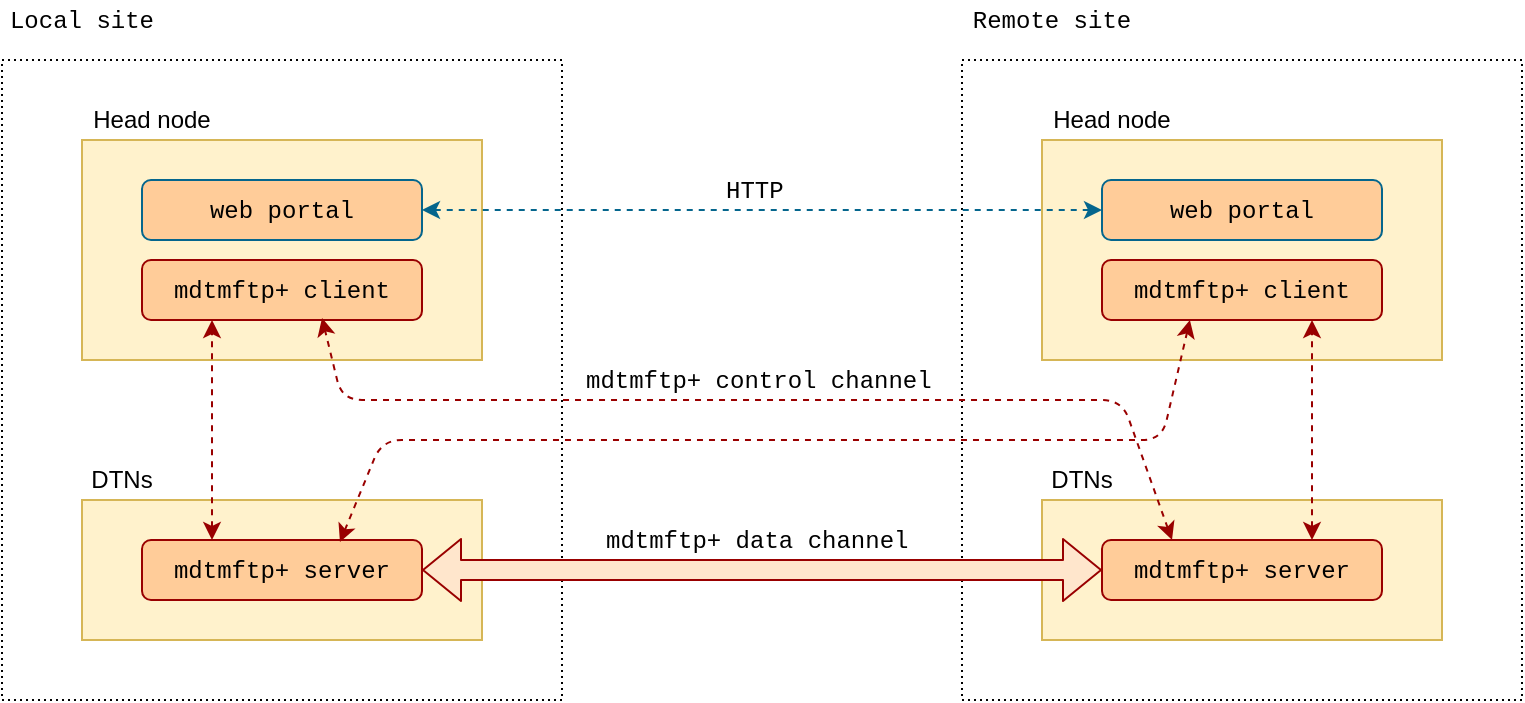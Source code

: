 <mxfile pages="1" version="11.2.1" type="device"><diagram id="lC_69UnwHfuo9BULR-7O" name="Page-1"><mxGraphModel dx="981" dy="556" grid="1" gridSize="10" guides="1" tooltips="1" connect="1" arrows="1" fold="1" page="1" pageScale="1" pageWidth="1100" pageHeight="850" math="0" shadow="0"><root><mxCell id="0"/><mxCell id="1" parent="0"/><mxCell id="PgljtHPjEoheRMH_Y7l2-1" value="" style="rounded=0;whiteSpace=wrap;html=1;fillColor=#ffffff;fillOpacity=100;dashed=1;dashPattern=1 2;" vertex="1" parent="1"><mxGeometry x="120" y="120" width="280" height="320" as="geometry"/></mxCell><mxCell id="PgljtHPjEoheRMH_Y7l2-2" value="" style="rounded=0;whiteSpace=wrap;html=1;fillColor=#fff2cc;strokeColor=#d6b656;" vertex="1" parent="1"><mxGeometry x="160" y="160" width="200" height="110" as="geometry"/></mxCell><mxCell id="PgljtHPjEoheRMH_Y7l2-3" value="&lt;font face=&quot;Courier New&quot;&gt;Local site&lt;/font&gt;" style="text;html=1;strokeColor=none;fillColor=none;align=center;verticalAlign=middle;whiteSpace=wrap;rounded=0;dashed=1;dashPattern=1 2;" vertex="1" parent="1"><mxGeometry x="120" y="90" width="80" height="20" as="geometry"/></mxCell><mxCell id="PgljtHPjEoheRMH_Y7l2-6" value="Head node" style="text;html=1;strokeColor=none;fillColor=none;align=center;verticalAlign=middle;whiteSpace=wrap;rounded=0;dashed=1;dashPattern=1 2;" vertex="1" parent="1"><mxGeometry x="160" y="140" width="70" height="20" as="geometry"/></mxCell><mxCell id="PgljtHPjEoheRMH_Y7l2-7" value="&lt;font face=&quot;Courier New&quot;&gt;web portal&lt;br&gt;&lt;/font&gt;" style="rounded=1;whiteSpace=wrap;html=1;fillColor=#ffcc99;strokeColor=#05668D;" vertex="1" parent="1"><mxGeometry x="190" y="180" width="140" height="30" as="geometry"/></mxCell><mxCell id="PgljtHPjEoheRMH_Y7l2-9" value="&lt;font face=&quot;Courier New&quot;&gt;mdtmftp+ client&lt;/font&gt;" style="rounded=1;whiteSpace=wrap;html=1;fillColor=#ffcc99;strokeColor=#990000;" vertex="1" parent="1"><mxGeometry x="190" y="220" width="140" height="30" as="geometry"/></mxCell><mxCell id="PgljtHPjEoheRMH_Y7l2-10" value="" style="rounded=0;whiteSpace=wrap;html=1;fillColor=#fff2cc;strokeColor=#d6b656;" vertex="1" parent="1"><mxGeometry x="160" y="340" width="200" height="70" as="geometry"/></mxCell><mxCell id="PgljtHPjEoheRMH_Y7l2-11" value="DTNs" style="text;html=1;strokeColor=none;fillColor=none;align=center;verticalAlign=middle;whiteSpace=wrap;rounded=0;dashed=1;dashPattern=1 2;" vertex="1" parent="1"><mxGeometry x="160" y="320" width="40" height="20" as="geometry"/></mxCell><mxCell id="PgljtHPjEoheRMH_Y7l2-12" value="&lt;font face=&quot;Courier New&quot;&gt;mdtmftp+ server&lt;br&gt;&lt;/font&gt;" style="rounded=1;whiteSpace=wrap;html=1;fillColor=#ffcc99;strokeColor=#990000;" vertex="1" parent="1"><mxGeometry x="190" y="360" width="140" height="30" as="geometry"/></mxCell><mxCell id="PgljtHPjEoheRMH_Y7l2-13" value="" style="rounded=0;whiteSpace=wrap;html=1;fillColor=#ffffff;fillOpacity=100;dashed=1;dashPattern=1 2;" vertex="1" parent="1"><mxGeometry x="600" y="120" width="280" height="320" as="geometry"/></mxCell><mxCell id="PgljtHPjEoheRMH_Y7l2-14" value="" style="rounded=0;whiteSpace=wrap;html=1;fillColor=#fff2cc;strokeColor=#d6b656;" vertex="1" parent="1"><mxGeometry x="640" y="160" width="200" height="110" as="geometry"/></mxCell><mxCell id="PgljtHPjEoheRMH_Y7l2-15" value="&lt;font face=&quot;Courier New&quot;&gt;Remote site&lt;/font&gt;" style="text;html=1;strokeColor=none;fillColor=none;align=center;verticalAlign=middle;whiteSpace=wrap;rounded=0;dashed=1;dashPattern=1 2;" vertex="1" parent="1"><mxGeometry x="600" y="90" width="90" height="20" as="geometry"/></mxCell><mxCell id="PgljtHPjEoheRMH_Y7l2-16" value="Head node" style="text;html=1;strokeColor=none;fillColor=none;align=center;verticalAlign=middle;whiteSpace=wrap;rounded=0;dashed=1;dashPattern=1 2;" vertex="1" parent="1"><mxGeometry x="640" y="140" width="70" height="20" as="geometry"/></mxCell><mxCell id="PgljtHPjEoheRMH_Y7l2-17" value="&lt;font face=&quot;Courier New&quot;&gt;web portal&lt;br&gt;&lt;/font&gt;" style="rounded=1;whiteSpace=wrap;html=1;fillColor=#ffcc99;strokeColor=#05668D;" vertex="1" parent="1"><mxGeometry x="670" y="180" width="140" height="30" as="geometry"/></mxCell><mxCell id="PgljtHPjEoheRMH_Y7l2-18" value="&lt;font face=&quot;Courier New&quot;&gt;mdtmftp+ client&lt;/font&gt;" style="rounded=1;whiteSpace=wrap;html=1;fillColor=#ffcc99;strokeColor=#990000;" vertex="1" parent="1"><mxGeometry x="670" y="220" width="140" height="30" as="geometry"/></mxCell><mxCell id="PgljtHPjEoheRMH_Y7l2-19" value="" style="rounded=0;whiteSpace=wrap;html=1;fillColor=#fff2cc;strokeColor=#d6b656;" vertex="1" parent="1"><mxGeometry x="640" y="340" width="200" height="70" as="geometry"/></mxCell><mxCell id="PgljtHPjEoheRMH_Y7l2-20" value="DTNs" style="text;html=1;strokeColor=none;fillColor=none;align=center;verticalAlign=middle;whiteSpace=wrap;rounded=0;dashed=1;dashPattern=1 2;" vertex="1" parent="1"><mxGeometry x="640" y="320" width="40" height="20" as="geometry"/></mxCell><mxCell id="PgljtHPjEoheRMH_Y7l2-21" value="&lt;font face=&quot;Courier New&quot;&gt;mdtmftp+ server&lt;br&gt;&lt;/font&gt;" style="rounded=1;whiteSpace=wrap;html=1;fillColor=#ffcc99;strokeColor=#990000;" vertex="1" parent="1"><mxGeometry x="670" y="360" width="140" height="30" as="geometry"/></mxCell><mxCell id="PgljtHPjEoheRMH_Y7l2-22" value="" style="endArrow=classic;startArrow=classic;html=1;exitX=1;exitY=0.5;exitDx=0;exitDy=0;entryX=0;entryY=0.5;entryDx=0;entryDy=0;strokeColor=#05668D;dashed=1;" edge="1" parent="1" source="PgljtHPjEoheRMH_Y7l2-7" target="PgljtHPjEoheRMH_Y7l2-17"><mxGeometry width="50" height="50" relative="1" as="geometry"><mxPoint x="120" y="510" as="sourcePoint"/><mxPoint x="170" y="460" as="targetPoint"/></mxGeometry></mxCell><mxCell id="PgljtHPjEoheRMH_Y7l2-23" value="" style="endArrow=classic;startArrow=classic;html=1;strokeColor=#990000;entryX=0.25;entryY=1;entryDx=0;entryDy=0;exitX=0.25;exitY=0;exitDx=0;exitDy=0;dashed=1;" edge="1" parent="1" source="PgljtHPjEoheRMH_Y7l2-12" target="PgljtHPjEoheRMH_Y7l2-9"><mxGeometry width="50" height="50" relative="1" as="geometry"><mxPoint x="120" y="510" as="sourcePoint"/><mxPoint x="170" y="460" as="targetPoint"/></mxGeometry></mxCell><mxCell id="PgljtHPjEoheRMH_Y7l2-24" value="" style="endArrow=classic;startArrow=classic;html=1;strokeColor=#990000;entryX=0.643;entryY=0.967;entryDx=0;entryDy=0;entryPerimeter=0;exitX=0.25;exitY=0;exitDx=0;exitDy=0;dashed=1;" edge="1" parent="1" source="PgljtHPjEoheRMH_Y7l2-21" target="PgljtHPjEoheRMH_Y7l2-9"><mxGeometry width="50" height="50" relative="1" as="geometry"><mxPoint x="280" y="300" as="sourcePoint"/><mxPoint x="330" y="250" as="targetPoint"/><Array as="points"><mxPoint x="680" y="290"/><mxPoint x="290" y="290"/></Array></mxGeometry></mxCell><mxCell id="PgljtHPjEoheRMH_Y7l2-25" value="" style="endArrow=classic;startArrow=classic;html=1;strokeColor=#990000;entryX=0.75;entryY=1;entryDx=0;entryDy=0;exitX=0.75;exitY=0;exitDx=0;exitDy=0;dashed=1;" edge="1" parent="1" source="PgljtHPjEoheRMH_Y7l2-21" target="PgljtHPjEoheRMH_Y7l2-18"><mxGeometry width="50" height="50" relative="1" as="geometry"><mxPoint x="760" y="360" as="sourcePoint"/><mxPoint x="760" y="250" as="targetPoint"/></mxGeometry></mxCell><mxCell id="PgljtHPjEoheRMH_Y7l2-26" value="" style="endArrow=classic;startArrow=classic;html=1;dashed=1;strokeColor=#990000;exitX=0.707;exitY=0.033;exitDx=0;exitDy=0;exitPerimeter=0;entryX=0.314;entryY=1;entryDx=0;entryDy=0;entryPerimeter=0;" edge="1" parent="1" source="PgljtHPjEoheRMH_Y7l2-12" target="PgljtHPjEoheRMH_Y7l2-18"><mxGeometry width="50" height="50" relative="1" as="geometry"><mxPoint x="400" y="390" as="sourcePoint"/><mxPoint x="490" y="330" as="targetPoint"/><Array as="points"><mxPoint x="310" y="310"/><mxPoint x="480" y="310"/><mxPoint x="700" y="310"/></Array></mxGeometry></mxCell><mxCell id="PgljtHPjEoheRMH_Y7l2-28" value="" style="shape=flexArrow;endArrow=classic;startArrow=classic;html=1;strokeColor=#990000;strokeWidth=1;exitX=1;exitY=0.5;exitDx=0;exitDy=0;entryX=0;entryY=0.5;entryDx=0;entryDy=0;fillColor=#FFE6CC;" edge="1" parent="1" source="PgljtHPjEoheRMH_Y7l2-12" target="PgljtHPjEoheRMH_Y7l2-21"><mxGeometry width="50" height="50" relative="1" as="geometry"><mxPoint x="410" y="430" as="sourcePoint"/><mxPoint x="460" y="380" as="targetPoint"/></mxGeometry></mxCell><mxCell id="PgljtHPjEoheRMH_Y7l2-38" value="&lt;font face=&quot;Courier New&quot;&gt;HTTP&lt;/font&gt;" style="text;html=1;resizable=0;points=[];autosize=1;align=left;verticalAlign=top;spacingTop=-4;" vertex="1" parent="1"><mxGeometry x="480" y="175" width="40" height="20" as="geometry"/></mxCell><mxCell id="PgljtHPjEoheRMH_Y7l2-39" value="&lt;font face=&quot;Courier New&quot;&gt;mdtmftp+ control channel&lt;/font&gt;" style="text;html=1;resizable=0;points=[];autosize=1;align=left;verticalAlign=top;spacingTop=-4;" vertex="1" parent="1"><mxGeometry x="410" y="270" width="180" height="20" as="geometry"/></mxCell><mxCell id="PgljtHPjEoheRMH_Y7l2-40" value="&lt;font face=&quot;Courier New&quot;&gt;mdtmftp+ data channel&lt;/font&gt;" style="text;html=1;resizable=0;points=[];autosize=1;align=left;verticalAlign=top;spacingTop=-4;" vertex="1" parent="1"><mxGeometry x="420" y="350" width="160" height="20" as="geometry"/></mxCell></root></mxGraphModel></diagram></mxfile>